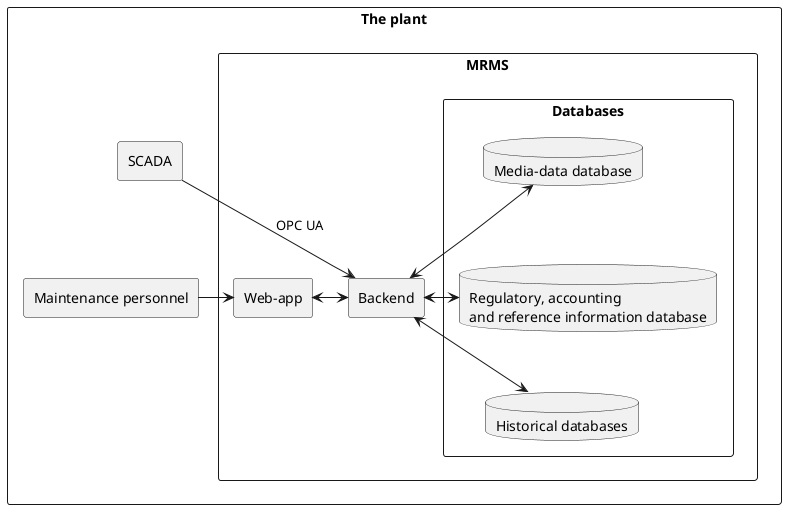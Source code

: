 @startuml architecture
rectangle "The plant" as plant {
    rectangle "SCADA" as asutp
    rectangle "Maintenance personnel" as user
    rectangle MRMS {
        rectangle "Web-app" as web_app
        rectangle "Backend" as backend_app
        rectangle "Databases" as db {
            database "Media-data database" as db_media
            database "Regulatory, accounting\nand reference information database" as db_mrms
            database "Historical databases" as db_history
            db_mrms -[hidden]- db_history
            db_media -[hidden]- db_mrms
        } 
        web_app <-right-> backend_app
        backend_app <-up-> db_media
        backend_app <-left-> db_mrms
        backend_app <-down-> db_history
    }
    user -> web_app
    asutp -[hidden]- user 
    asutp -> backend_app : OPC UA
}


@enduml